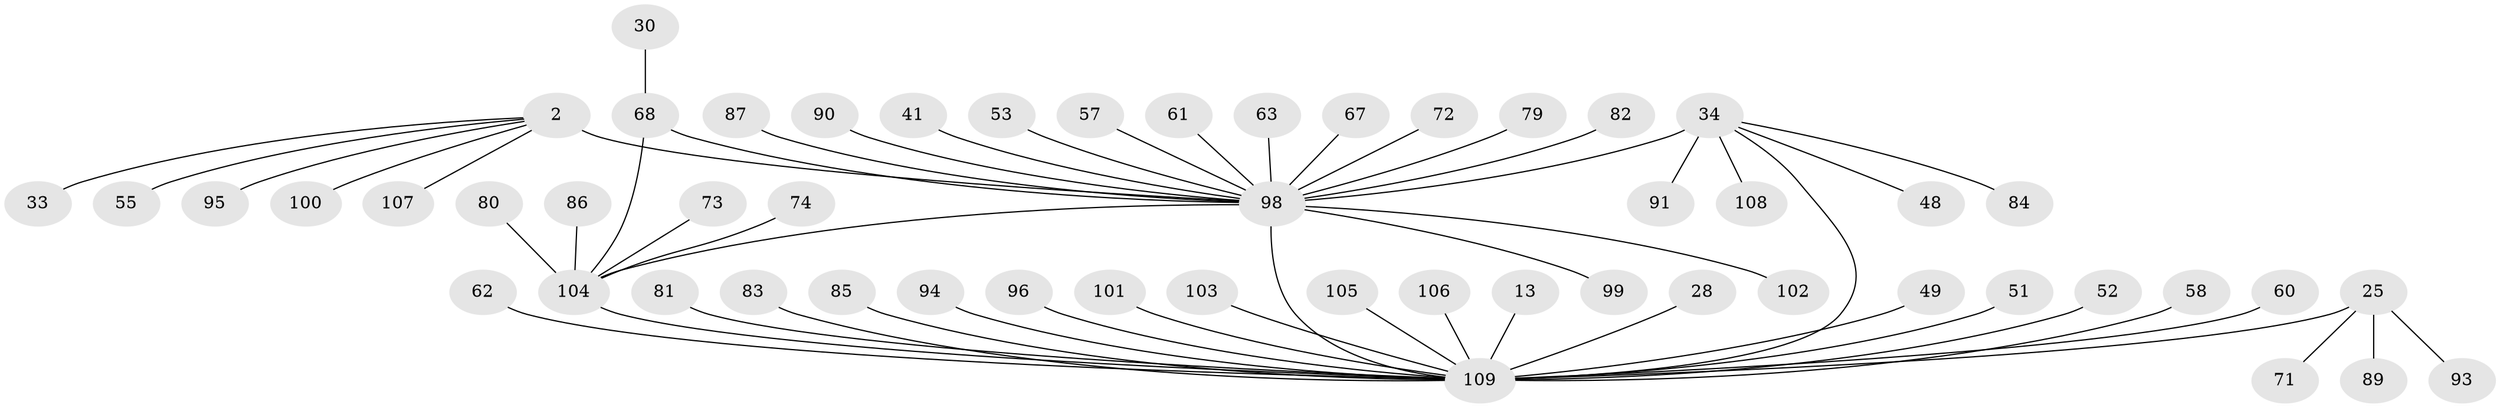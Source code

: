 // original degree distribution, {8: 0.045871559633027525, 5: 0.027522935779816515, 11: 0.01834862385321101, 10: 0.027522935779816515, 7: 0.03669724770642202, 9: 0.03669724770642202, 4: 0.027522935779816515, 12: 0.009174311926605505, 6: 0.009174311926605505, 2: 0.2018348623853211, 1: 0.5596330275229358}
// Generated by graph-tools (version 1.1) at 2025/54/03/09/25 04:54:03]
// undirected, 54 vertices, 56 edges
graph export_dot {
graph [start="1"]
  node [color=gray90,style=filled];
  2 [super="+1"];
  13 [super="+12"];
  25 [super="+21"];
  28;
  30;
  33;
  34 [super="+9"];
  41;
  48;
  49;
  51 [super="+42"];
  52;
  53;
  55;
  57;
  58;
  60;
  61;
  62;
  63;
  67;
  68 [super="+45+17"];
  71;
  72;
  73 [super="+54"];
  74;
  79;
  80;
  81 [super="+76"];
  82;
  83;
  84;
  85;
  86 [super="+36"];
  87;
  89 [super="+47"];
  90;
  91;
  93 [super="+75"];
  94 [super="+77"];
  95;
  96;
  98 [super="+78+4+5+31+43+64+97"];
  99 [super="+35"];
  100;
  101;
  102;
  103;
  104 [super="+70"];
  105;
  106 [super="+32"];
  107;
  108;
  109 [super="+92+27+26+37+44+24"];
  2 -- 55;
  2 -- 33;
  2 -- 100;
  2 -- 107;
  2 -- 95;
  2 -- 98 [weight=6];
  13 -- 109 [weight=6];
  25 -- 71;
  25 -- 89;
  25 -- 93;
  25 -- 109 [weight=7];
  28 -- 109;
  30 -- 68;
  34 -- 98 [weight=7];
  34 -- 108;
  34 -- 109;
  34 -- 48;
  34 -- 84;
  34 -- 91;
  41 -- 98;
  49 -- 109;
  51 -- 109;
  52 -- 109;
  53 -- 98;
  57 -- 98;
  58 -- 109;
  60 -- 109;
  61 -- 98;
  62 -- 109;
  63 -- 98;
  67 -- 98;
  68 -- 98 [weight=2];
  68 -- 104 [weight=6];
  72 -- 98;
  73 -- 104;
  74 -- 104;
  79 -- 98;
  80 -- 104;
  81 -- 109;
  82 -- 98;
  83 -- 109;
  85 -- 109;
  86 -- 104;
  87 -- 98;
  90 -- 98 [weight=2];
  94 -- 109;
  96 -- 109;
  98 -- 102;
  98 -- 109 [weight=8];
  98 -- 99;
  98 -- 104;
  101 -- 109;
  103 -- 109;
  104 -- 109 [weight=2];
  105 -- 109;
  106 -- 109;
}
